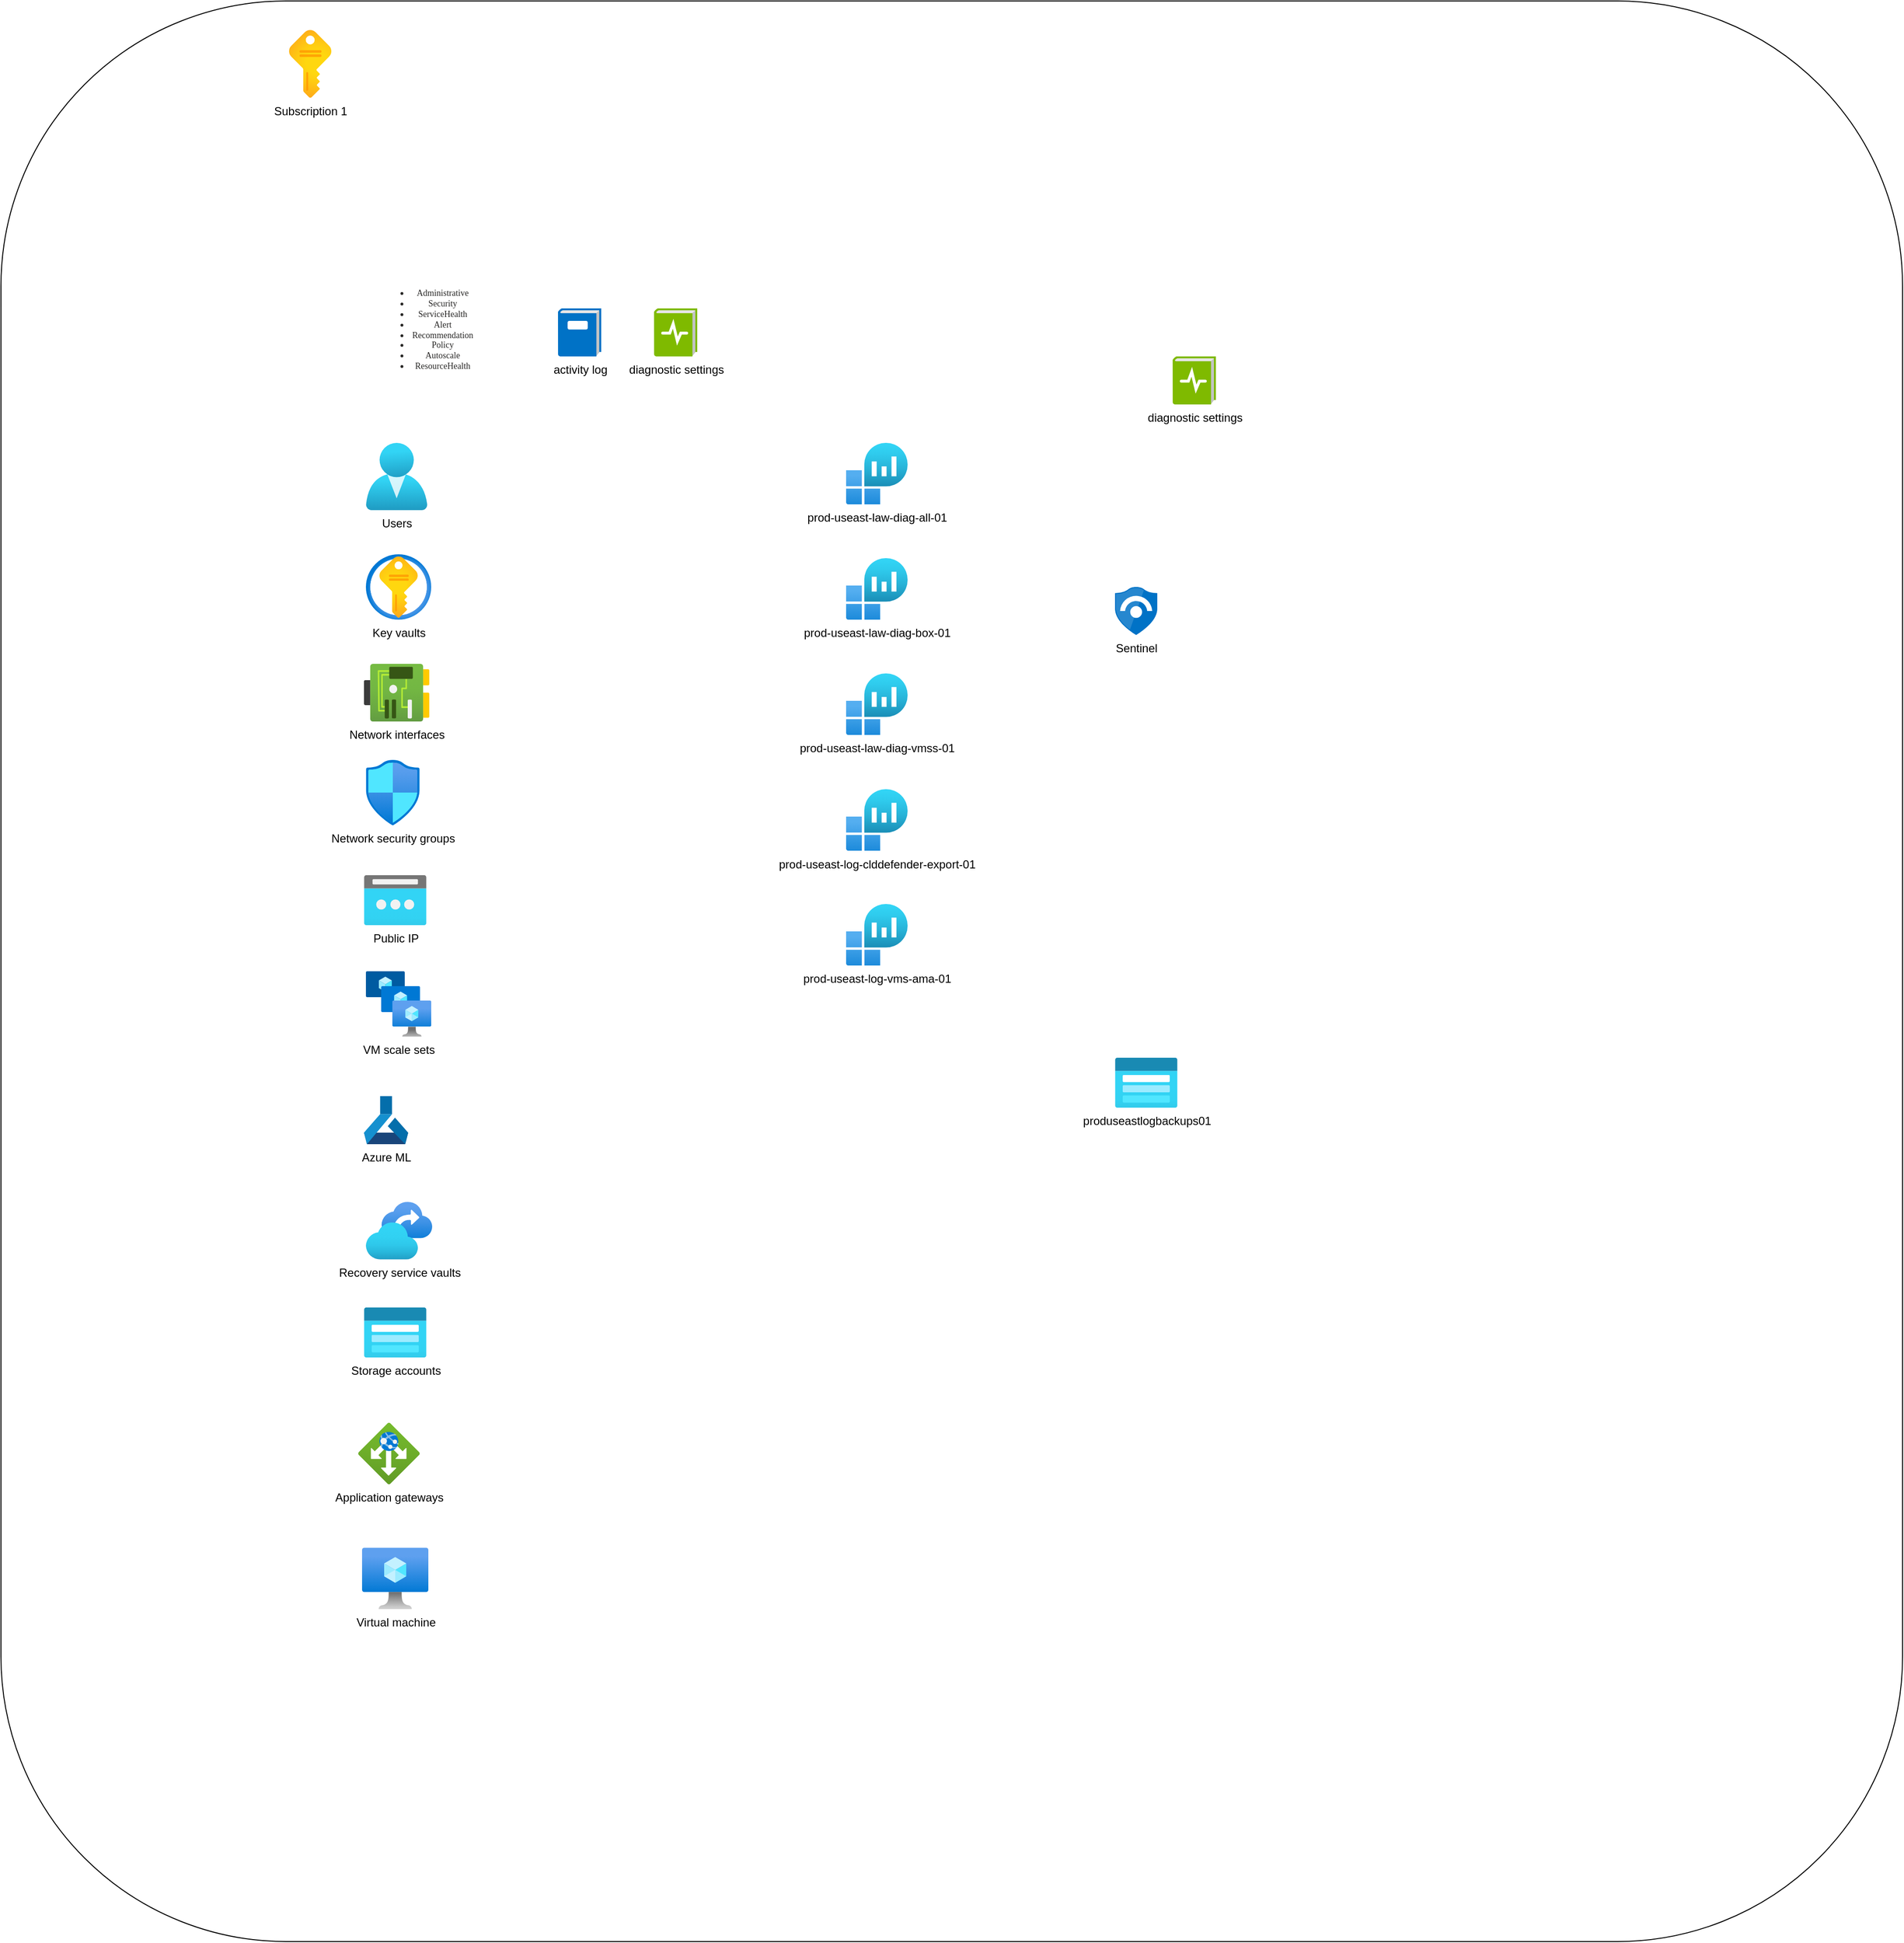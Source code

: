 <mxfile compressed="true" version="21.5.2" type="github"><diagram name="Page-1" id="dkmab9GLrClfwDP9RH8d"><mxGraphModel dx="3679" dy="3869" grid="1" gridSize="10" guides="1" tooltips="1" connect="1" arrows="1" fold="1" page="1" pageScale="1" pageWidth="827" pageHeight="1169" math="0" shadow="0"><root><mxCell id="0"/><mxCell id="1" parent="0"/><mxCell id="lK_kKArGwj4I3FMrGu4r-29" value="" style="rounded=1;whiteSpace=wrap;html=1;" vertex="1" parent="1"><mxGeometry x="-560" y="-300" width="1980" height="2020" as="geometry"/></mxCell><mxCell id="lK_kKArGwj4I3FMrGu4r-1" value="prod-useast-law-diag-vmss-01" style="image;aspect=fixed;html=1;points=[];align=center;fontSize=12;image=img/lib/azure2/analytics/Log_Analytics_Workspaces.svg;" vertex="1" parent="1"><mxGeometry x="320" y="400" width="64" height="64" as="geometry"/></mxCell><mxCell id="lK_kKArGwj4I3FMrGu4r-2" value="prod-useast-law-diag-box-01" style="image;aspect=fixed;html=1;points=[];align=center;fontSize=12;image=img/lib/azure2/analytics/Log_Analytics_Workspaces.svg;" vertex="1" parent="1"><mxGeometry x="320" y="280" width="64" height="64" as="geometry"/></mxCell><mxCell id="lK_kKArGwj4I3FMrGu4r-3" value="prod-useast-law-diag-all-01" style="image;aspect=fixed;html=1;points=[];align=center;fontSize=12;image=img/lib/azure2/analytics/Log_Analytics_Workspaces.svg;" vertex="1" parent="1"><mxGeometry x="320" y="160" width="64" height="64" as="geometry"/></mxCell><mxCell id="lK_kKArGwj4I3FMrGu4r-4" value="prod-useast-log-clddefender-export-01" style="image;aspect=fixed;html=1;points=[];align=center;fontSize=12;image=img/lib/azure2/analytics/Log_Analytics_Workspaces.svg;" vertex="1" parent="1"><mxGeometry x="320" y="520.5" width="64" height="64" as="geometry"/></mxCell><mxCell id="lK_kKArGwj4I3FMrGu4r-10" value="prod-useast-log-vms-ama-01" style="image;aspect=fixed;html=1;points=[];align=center;fontSize=12;image=img/lib/azure2/analytics/Log_Analytics_Workspaces.svg;" vertex="1" parent="1"><mxGeometry x="320" y="640" width="64" height="64" as="geometry"/></mxCell><mxCell id="lK_kKArGwj4I3FMrGu4r-11" value="produseastlogbackups01" style="image;aspect=fixed;html=1;points=[];align=center;fontSize=12;image=img/lib/azure2/storage/Storage_Accounts_Classic.svg;" vertex="1" parent="1"><mxGeometry x="600" y="800" width="65" height="52" as="geometry"/></mxCell><mxCell id="lK_kKArGwj4I3FMrGu4r-12" value="diagnostic settings" style="image;sketch=0;aspect=fixed;html=1;points=[];align=center;fontSize=12;image=img/lib/mscae/LogDiagnostics.svg;" vertex="1" parent="1"><mxGeometry x="660" y="70" width="45" height="50" as="geometry"/></mxCell><mxCell id="lK_kKArGwj4I3FMrGu4r-13" value="diagnostic settings" style="image;sketch=0;aspect=fixed;html=1;points=[];align=center;fontSize=12;image=img/lib/mscae/LogDiagnostics.svg;" vertex="1" parent="1"><mxGeometry x="120" y="20" width="45" height="50" as="geometry"/></mxCell><mxCell id="lK_kKArGwj4I3FMrGu4r-14" value="activity log" style="image;sketch=0;aspect=fixed;html=1;points=[];align=center;fontSize=12;image=img/lib/mscae/Log.svg;" vertex="1" parent="1"><mxGeometry x="20" y="20" width="45" height="50" as="geometry"/></mxCell><mxCell id="lK_kKArGwj4I3FMrGu4r-15" value="Sentinel" style="image;sketch=0;aspect=fixed;html=1;points=[];align=center;fontSize=12;image=img/lib/mscae/Azure_Sentinel.svg;" vertex="1" parent="1"><mxGeometry x="600" y="310" width="44" height="50" as="geometry"/></mxCell><mxCell id="lK_kKArGwj4I3FMrGu4r-16" value="Users" style="image;aspect=fixed;html=1;points=[];align=center;fontSize=12;image=img/lib/azure2/identity/Users.svg;" vertex="1" parent="1"><mxGeometry x="-180" y="160" width="64" height="70" as="geometry"/></mxCell><mxCell id="lK_kKArGwj4I3FMrGu4r-17" value="Key vaults" style="image;aspect=fixed;html=1;points=[];align=center;fontSize=12;image=img/lib/azure2/security/Key_Vaults.svg;" vertex="1" parent="1"><mxGeometry x="-180" y="276" width="68" height="68" as="geometry"/></mxCell><mxCell id="lK_kKArGwj4I3FMrGu4r-18" value="Network interfaces" style="image;aspect=fixed;html=1;points=[];align=center;fontSize=12;image=img/lib/azure2/networking/Network_Interfaces.svg;" vertex="1" parent="1"><mxGeometry x="-182" y="390" width="68" height="60" as="geometry"/></mxCell><mxCell id="lK_kKArGwj4I3FMrGu4r-19" value="Network security groups" style="image;aspect=fixed;html=1;points=[];align=center;fontSize=12;image=img/lib/azure2/networking/Network_Security_Groups.svg;" vertex="1" parent="1"><mxGeometry x="-180" y="490" width="56.0" height="68" as="geometry"/></mxCell><mxCell id="lK_kKArGwj4I3FMrGu4r-20" value="Public IP" style="image;aspect=fixed;html=1;points=[];align=center;fontSize=12;image=img/lib/azure2/networking/Public_IP_Addresses.svg;" vertex="1" parent="1"><mxGeometry x="-182" y="610" width="65" height="52" as="geometry"/></mxCell><mxCell id="lK_kKArGwj4I3FMrGu4r-21" value="VM scale sets" style="image;aspect=fixed;html=1;points=[];align=center;fontSize=12;image=img/lib/azure2/compute/VM_Scale_Sets.svg;" vertex="1" parent="1"><mxGeometry x="-180" y="710" width="68" height="68" as="geometry"/></mxCell><mxCell id="lK_kKArGwj4I3FMrGu4r-22" value="Azure ML" style="image;sketch=0;aspect=fixed;html=1;points=[];align=center;fontSize=12;image=img/lib/mscae/Machine_Learning_Service_Workspaces.svg;" vertex="1" parent="1"><mxGeometry x="-182" y="840" width="46" height="50" as="geometry"/></mxCell><mxCell id="lK_kKArGwj4I3FMrGu4r-23" value="Recovery service vaults" style="image;aspect=fixed;html=1;points=[];align=center;fontSize=12;image=img/lib/azure2/management_governance/Recovery_Services_Vaults.svg;" vertex="1" parent="1"><mxGeometry x="-180" y="950" width="69" height="60" as="geometry"/></mxCell><mxCell id="lK_kKArGwj4I3FMrGu4r-24" value="Storage accounts" style="image;aspect=fixed;html=1;points=[];align=center;fontSize=12;image=img/lib/azure2/storage/Storage_Accounts_Classic.svg;" vertex="1" parent="1"><mxGeometry x="-182" y="1060" width="65" height="52" as="geometry"/></mxCell><mxCell id="lK_kKArGwj4I3FMrGu4r-25" value="Application gateways" style="image;aspect=fixed;html=1;points=[];align=center;fontSize=12;image=img/lib/azure2/networking/Application_Gateways.svg;" vertex="1" parent="1"><mxGeometry x="-188" y="1180" width="64" height="64" as="geometry"/></mxCell><mxCell id="lK_kKArGwj4I3FMrGu4r-26" value="Virtual machine" style="image;aspect=fixed;html=1;points=[];align=center;fontSize=12;image=img/lib/azure2/compute/Virtual_Machine.svg;" vertex="1" parent="1"><mxGeometry x="-184" y="1310" width="69" height="64" as="geometry"/></mxCell><mxCell id="lK_kKArGwj4I3FMrGu4r-27" value="&lt;ul style=&quot;box-sizing: content-box; -webkit-font-smoothing: antialiased; margin-bottom: 1rem; margin-top: 0px; caret-color: rgb(41, 40, 39); color: rgb(41, 40, 39); font-family: az_ea_font, &amp;quot;VP Default&amp;quot;; font-size: 9px; background-color: rgb(255, 255, 255); outline: currentcolor;&quot; class=&quot;&quot;&gt;&lt;li style=&quot;box-sizing: content-box; -webkit-font-smoothing: antialiased; outline: currentcolor;&quot;&gt;Administrative&lt;/li&gt;&lt;li style=&quot;box-sizing: content-box; -webkit-font-smoothing: antialiased; outline: currentcolor;&quot;&gt;&lt;span style=&quot;box-sizing: content-box; -webkit-font-smoothing: antialiased; outline: currentcolor;&quot;&gt;Security&lt;/span&gt;&lt;/li&gt;&lt;li style=&quot;box-sizing: content-box; -webkit-font-smoothing: antialiased; outline: currentcolor;&quot;&gt;&lt;span style=&quot;box-sizing: content-box; -webkit-font-smoothing: antialiased; outline: currentcolor;&quot;&gt;ServiceHealth&lt;/span&gt;&lt;/li&gt;&lt;li style=&quot;box-sizing: content-box; -webkit-font-smoothing: antialiased; outline: currentcolor;&quot;&gt;&lt;span style=&quot;box-sizing: content-box; -webkit-font-smoothing: antialiased; outline: currentcolor;&quot;&gt;Alert&lt;/span&gt;&lt;/li&gt;&lt;li style=&quot;box-sizing: content-box; -webkit-font-smoothing: antialiased; outline: currentcolor;&quot;&gt;&lt;span style=&quot;box-sizing: content-box; -webkit-font-smoothing: antialiased; outline: currentcolor;&quot;&gt;Recommendation&lt;/span&gt;&lt;/li&gt;&lt;li style=&quot;box-sizing: content-box; -webkit-font-smoothing: antialiased; outline: currentcolor;&quot;&gt;&lt;span style=&quot;box-sizing: content-box; -webkit-font-smoothing: antialiased; outline: currentcolor;&quot;&gt;Policy&lt;/span&gt;&lt;/li&gt;&lt;li style=&quot;box-sizing: content-box; -webkit-font-smoothing: antialiased; outline: currentcolor;&quot;&gt;&lt;span style=&quot;box-sizing: content-box; -webkit-font-smoothing: antialiased; outline: currentcolor;&quot;&gt;Autoscale&lt;/span&gt;&lt;/li&gt;&lt;li style=&quot;box-sizing: content-box; -webkit-font-smoothing: antialiased; outline: currentcolor;&quot;&gt;&lt;span style=&quot;box-sizing: content-box; -webkit-font-smoothing: antialiased; outline: currentcolor;&quot;&gt;ResourceHealth&lt;/span&gt;&lt;/li&gt;&lt;/ul&gt;" style="text;html=1;strokeColor=none;fillColor=none;align=center;verticalAlign=middle;whiteSpace=wrap;rounded=0;" vertex="1" parent="1"><mxGeometry x="-180" width="120" height="100" as="geometry"/></mxCell><mxCell id="lK_kKArGwj4I3FMrGu4r-28" value="Subscription 1" style="image;aspect=fixed;html=1;points=[];align=center;fontSize=12;image=img/lib/azure2/general/Subscriptions.svg;" vertex="1" parent="1"><mxGeometry x="-260" y="-270" width="44" height="71" as="geometry"/></mxCell></root></mxGraphModel></diagram></mxfile>
